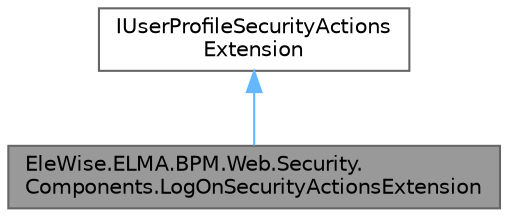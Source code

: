 digraph "EleWise.ELMA.BPM.Web.Security.Components.LogOnSecurityActionsExtension"
{
 // LATEX_PDF_SIZE
  bgcolor="transparent";
  edge [fontname=Helvetica,fontsize=10,labelfontname=Helvetica,labelfontsize=10];
  node [fontname=Helvetica,fontsize=10,shape=box,height=0.2,width=0.4];
  Node1 [id="Node000001",label="EleWise.ELMA.BPM.Web.Security.\lComponents.LogOnSecurityActionsExtension",height=0.2,width=0.4,color="gray40", fillcolor="grey60", style="filled", fontcolor="black",tooltip="Действия в профиле пользователя для входа"];
  Node2 -> Node1 [id="edge1_Node000001_Node000002",dir="back",color="steelblue1",style="solid",tooltip=" "];
  Node2 [id="Node000002",label="IUserProfileSecurityActions\lExtension",height=0.2,width=0.4,color="gray40", fillcolor="white", style="filled",URL="$interface_ele_wise_1_1_e_l_m_a_1_1_b_p_m_1_1_web_1_1_security_1_1_extension_points_1_1_i_user_pr8fe0e559622544eb6c1b913b26d0a155.html",tooltip="Точка расширения действий безопасности в профиле пользователя"];
}
